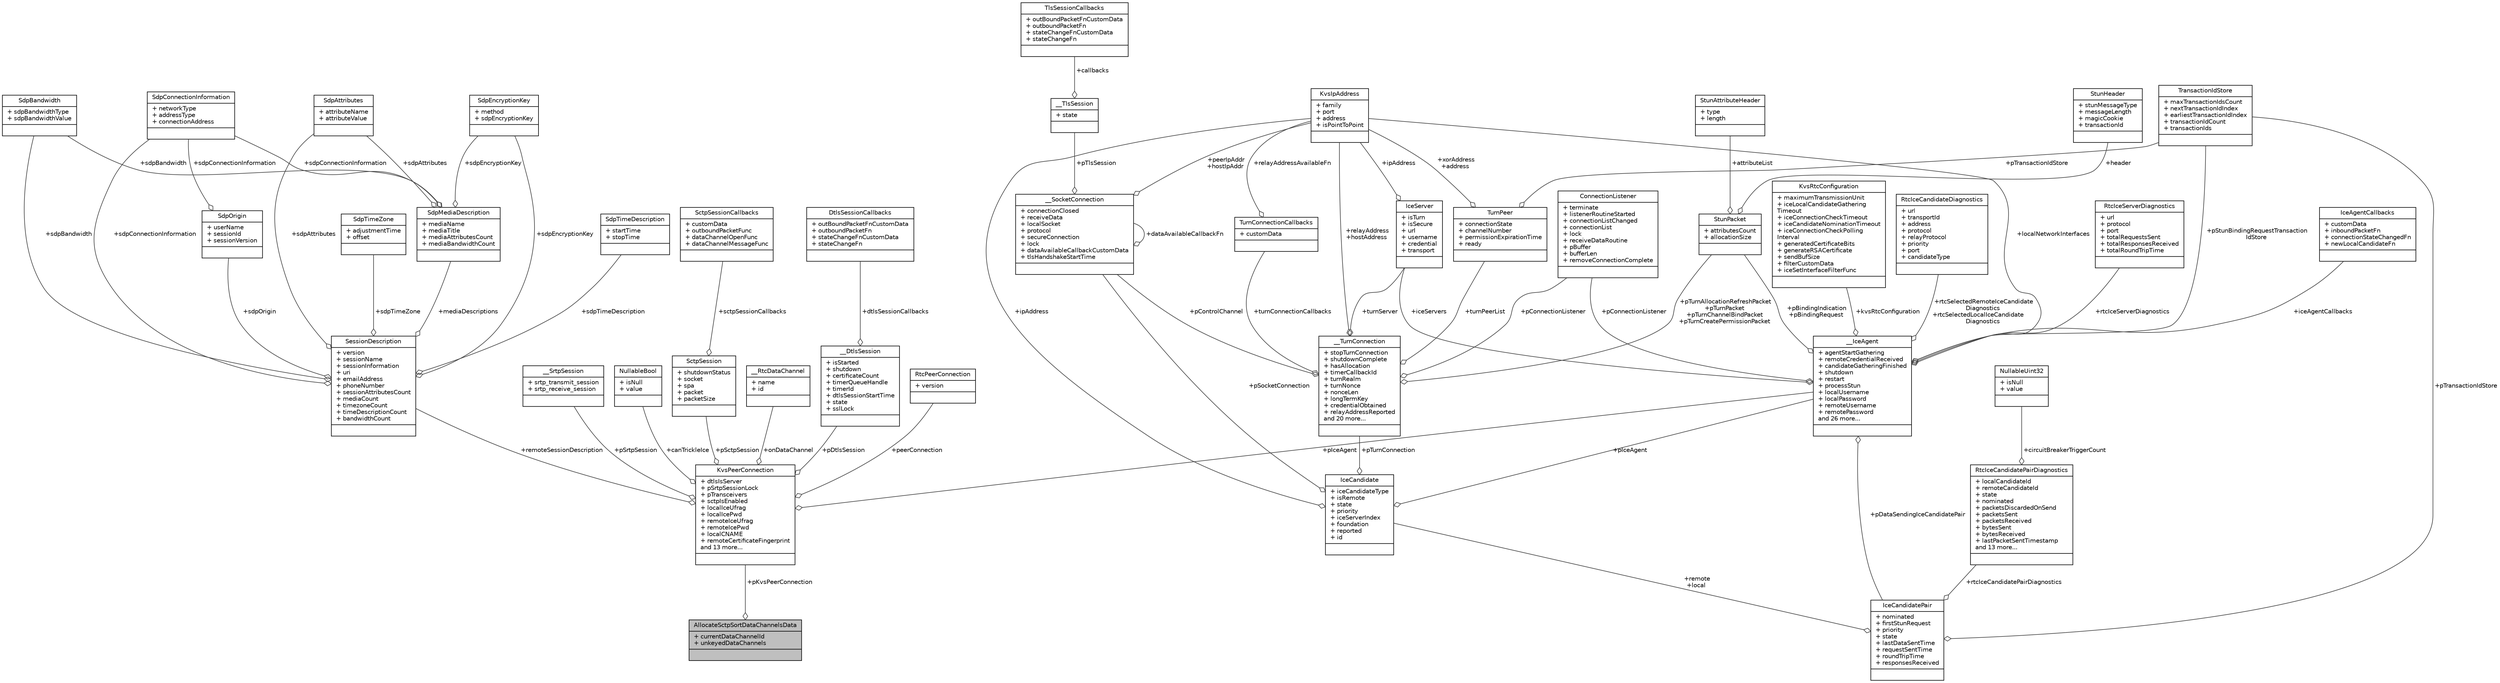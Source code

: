 digraph "AllocateSctpSortDataChannelsData"
{
 // LATEX_PDF_SIZE
  edge [fontname="Helvetica",fontsize="10",labelfontname="Helvetica",labelfontsize="10"];
  node [fontname="Helvetica",fontsize="10",shape=record];
  Node1 [label="{AllocateSctpSortDataChannelsData\n|+ currentDataChannelId\l+ unkeyedDataChannels\l|}",height=0.2,width=0.4,color="black", fillcolor="grey75", style="filled", fontcolor="black",tooltip=" "];
  Node2 -> Node1 [color="grey25",fontsize="10",style="solid",label=" +pKvsPeerConnection" ,arrowhead="odiamond",fontname="Helvetica"];
  Node2 [label="{KvsPeerConnection\n|+ dtlsIsServer\l+ pSrtpSessionLock\l+ pTransceivers\l+ sctpIsEnabled\l+ localIceUfrag\l+ localIcePwd\l+ remoteIceUfrag\l+ remoteIcePwd\l+ localCNAME\l+ remoteCertificateFingerprint\land 13 more...\l|}",height=0.2,width=0.4,color="black", fillcolor="white", style="filled",URL="$structKvsPeerConnection.html",tooltip=" "];
  Node3 -> Node2 [color="grey25",fontsize="10",style="solid",label=" +remoteSessionDescription" ,arrowhead="odiamond",fontname="Helvetica"];
  Node3 [label="{SessionDescription\n|+ version\l+ sessionName\l+ sessionInformation\l+ uri\l+ emailAddress\l+ phoneNumber\l+ sessionAttributesCount\l+ mediaCount\l+ timezoneCount\l+ timeDescriptionCount\l+ bandwidthCount\l|}",height=0.2,width=0.4,color="black", fillcolor="white", style="filled",URL="$structSessionDescription.html",tooltip=" "];
  Node4 -> Node3 [color="grey25",fontsize="10",style="solid",label=" +sdpBandwidth" ,arrowhead="odiamond",fontname="Helvetica"];
  Node4 [label="{SdpBandwidth\n|+ sdpBandwidthType\l+ sdpBandwidthValue\l|}",height=0.2,width=0.4,color="black", fillcolor="white", style="filled",URL="$structSdpBandwidth.html",tooltip=" "];
  Node5 -> Node3 [color="grey25",fontsize="10",style="solid",label=" +sdpEncryptionKey" ,arrowhead="odiamond",fontname="Helvetica"];
  Node5 [label="{SdpEncryptionKey\n|+ method\l+ sdpEncryptionKey\l|}",height=0.2,width=0.4,color="black", fillcolor="white", style="filled",URL="$structSdpEncryptionKey.html",tooltip=" "];
  Node6 -> Node3 [color="grey25",fontsize="10",style="solid",label=" +sdpAttributes" ,arrowhead="odiamond",fontname="Helvetica"];
  Node6 [label="{SdpAttributes\n|+ attributeName\l+ attributeValue\l|}",height=0.2,width=0.4,color="black", fillcolor="white", style="filled",URL="$structSdpAttributes.html",tooltip=" "];
  Node7 -> Node3 [color="grey25",fontsize="10",style="solid",label=" +sdpTimeZone" ,arrowhead="odiamond",fontname="Helvetica"];
  Node7 [label="{SdpTimeZone\n|+ adjustmentTime\l+ offset\l|}",height=0.2,width=0.4,color="black", fillcolor="white", style="filled",URL="$structSdpTimeZone.html",tooltip=" "];
  Node8 -> Node3 [color="grey25",fontsize="10",style="solid",label=" +sdpOrigin" ,arrowhead="odiamond",fontname="Helvetica"];
  Node8 [label="{SdpOrigin\n|+ userName\l+ sessionId\l+ sessionVersion\l|}",height=0.2,width=0.4,color="black", fillcolor="white", style="filled",URL="$structSdpOrigin.html",tooltip=" "];
  Node9 -> Node8 [color="grey25",fontsize="10",style="solid",label=" +sdpConnectionInformation" ,arrowhead="odiamond",fontname="Helvetica"];
  Node9 [label="{SdpConnectionInformation\n|+ networkType\l+ addressType\l+ connectionAddress\l|}",height=0.2,width=0.4,color="black", fillcolor="white", style="filled",URL="$structSdpConnectionInformation.html",tooltip=" "];
  Node10 -> Node3 [color="grey25",fontsize="10",style="solid",label=" +sdpTimeDescription" ,arrowhead="odiamond",fontname="Helvetica"];
  Node10 [label="{SdpTimeDescription\n|+ startTime\l+ stopTime\l|}",height=0.2,width=0.4,color="black", fillcolor="white", style="filled",URL="$structSdpTimeDescription.html",tooltip=" "];
  Node11 -> Node3 [color="grey25",fontsize="10",style="solid",label=" +mediaDescriptions" ,arrowhead="odiamond",fontname="Helvetica"];
  Node11 [label="{SdpMediaDescription\n|+ mediaName\l+ mediaTitle\l+ mediaAttributesCount\l+ mediaBandwidthCount\l|}",height=0.2,width=0.4,color="black", fillcolor="white", style="filled",URL="$structSdpMediaDescription.html",tooltip=" "];
  Node4 -> Node11 [color="grey25",fontsize="10",style="solid",label=" +sdpBandwidth" ,arrowhead="odiamond",fontname="Helvetica"];
  Node5 -> Node11 [color="grey25",fontsize="10",style="solid",label=" +sdpEncryptionKey" ,arrowhead="odiamond",fontname="Helvetica"];
  Node6 -> Node11 [color="grey25",fontsize="10",style="solid",label=" +sdpAttributes" ,arrowhead="odiamond",fontname="Helvetica"];
  Node9 -> Node11 [color="grey25",fontsize="10",style="solid",label=" +sdpConnectionInformation" ,arrowhead="odiamond",fontname="Helvetica"];
  Node9 -> Node3 [color="grey25",fontsize="10",style="solid",label=" +sdpConnectionInformation" ,arrowhead="odiamond",fontname="Helvetica"];
  Node12 -> Node2 [color="grey25",fontsize="10",style="solid",label=" +pSrtpSession" ,arrowhead="odiamond",fontname="Helvetica"];
  Node12 [label="{__SrtpSession\n|+ srtp_transmit_session\l+ srtp_receive_session\l|}",height=0.2,width=0.4,color="black", fillcolor="white", style="filled",URL="$struct____SrtpSession.html",tooltip=" "];
  Node13 -> Node2 [color="grey25",fontsize="10",style="solid",label=" +canTrickleIce" ,arrowhead="odiamond",fontname="Helvetica"];
  Node13 [label="{NullableBool\n|+ isNull\l+ value\l|}",height=0.2,width=0.4,color="black", fillcolor="white", style="filled",URL="$structNullableBool.html",tooltip=" "];
  Node14 -> Node2 [color="grey25",fontsize="10",style="solid",label=" +pSctpSession" ,arrowhead="odiamond",fontname="Helvetica"];
  Node14 [label="{SctpSession\n|+ shutdownStatus\l+ socket\l+ spa\l+ packet\l+ packetSize\l|}",height=0.2,width=0.4,color="black", fillcolor="white", style="filled",URL="$structSctpSession.html",tooltip=" "];
  Node15 -> Node14 [color="grey25",fontsize="10",style="solid",label=" +sctpSessionCallbacks" ,arrowhead="odiamond",fontname="Helvetica"];
  Node15 [label="{SctpSessionCallbacks\n|+ customData\l+ outboundPacketFunc\l+ dataChannelOpenFunc\l+ dataChannelMessageFunc\l|}",height=0.2,width=0.4,color="black", fillcolor="white", style="filled",URL="$structSctpSessionCallbacks.html",tooltip=" "];
  Node16 -> Node2 [color="grey25",fontsize="10",style="solid",label=" +onDataChannel" ,arrowhead="odiamond",fontname="Helvetica"];
  Node16 [label="{__RtcDataChannel\n|+ name\l+ id\l|}",height=0.2,width=0.4,color="black", fillcolor="white", style="filled",URL="$struct____RtcDataChannel.html",tooltip="RtcDataChannel represents a bi-directional data channel between two peers."];
  Node17 -> Node2 [color="grey25",fontsize="10",style="solid",label=" +pDtlsSession" ,arrowhead="odiamond",fontname="Helvetica"];
  Node17 [label="{__DtlsSession\n|+ isStarted\l+ shutdown\l+ certificateCount\l+ timerQueueHandle\l+ timerId\l+ dtlsSessionStartTime\l+ state\l+ sslLock\l|}",height=0.2,width=0.4,color="black", fillcolor="white", style="filled",URL="$struct____DtlsSession.html",tooltip=" "];
  Node18 -> Node17 [color="grey25",fontsize="10",style="solid",label=" +dtlsSessionCallbacks" ,arrowhead="odiamond",fontname="Helvetica"];
  Node18 [label="{DtlsSessionCallbacks\n|+ outBoundPacketFnCustomData\l+ outboundPacketFn\l+ stateChangeFnCustomData\l+ stateChangeFn\l|}",height=0.2,width=0.4,color="black", fillcolor="white", style="filled",URL="$structDtlsSessionCallbacks.html",tooltip=" "];
  Node19 -> Node2 [color="grey25",fontsize="10",style="solid",label=" +pIceAgent" ,arrowhead="odiamond",fontname="Helvetica"];
  Node19 [label="{__IceAgent\n|+ agentStartGathering\l+ remoteCredentialReceived\l+ candidateGatheringFinished\l+ shutdown\l+ restart\l+ processStun\l+ localUsername\l+ localPassword\l+ remoteUsername\l+ remotePassword\land 26 more...\l|}",height=0.2,width=0.4,color="black", fillcolor="white", style="filled",URL="$struct____IceAgent.html",tooltip=" "];
  Node20 -> Node19 [color="grey25",fontsize="10",style="solid",label=" +iceServers" ,arrowhead="odiamond",fontname="Helvetica"];
  Node20 [label="{IceServer\n|+ isTurn\l+ isSecure\l+ url\l+ username\l+ credential\l+ transport\l|}",height=0.2,width=0.4,color="black", fillcolor="white", style="filled",URL="$structIceServer.html",tooltip=" "];
  Node21 -> Node20 [color="grey25",fontsize="10",style="solid",label=" +ipAddress" ,arrowhead="odiamond",fontname="Helvetica"];
  Node21 [label="{KvsIpAddress\n|+ family\l+ port\l+ address\l+ isPointToPoint\l|}",height=0.2,width=0.4,color="black", fillcolor="white", style="filled",URL="$structKvsIpAddress.html",tooltip=" "];
  Node22 -> Node19 [color="grey25",fontsize="10",style="solid",label=" +iceAgentCallbacks" ,arrowhead="odiamond",fontname="Helvetica"];
  Node22 [label="{IceAgentCallbacks\n|+ customData\l+ inboundPacketFn\l+ connectionStateChangedFn\l+ newLocalCandidateFn\l|}",height=0.2,width=0.4,color="black", fillcolor="white", style="filled",URL="$structIceAgentCallbacks.html",tooltip=" "];
  Node21 -> Node19 [color="grey25",fontsize="10",style="solid",label=" +localNetworkInterfaces" ,arrowhead="odiamond",fontname="Helvetica"];
  Node23 -> Node19 [color="grey25",fontsize="10",style="solid",label=" +pStunBindingRequestTransaction\lIdStore" ,arrowhead="odiamond",fontname="Helvetica"];
  Node23 [label="{TransactionIdStore\n|+ maxTransactionIdsCount\l+ nextTransactionIdIndex\l+ earliestTransactionIdIndex\l+ transactionIdCount\l+ transactionIds\l|}",height=0.2,width=0.4,color="black", fillcolor="white", style="filled",URL="$structTransactionIdStore.html",tooltip=" "];
  Node24 -> Node19 [color="grey25",fontsize="10",style="solid",label=" +kvsRtcConfiguration" ,arrowhead="odiamond",fontname="Helvetica"];
  Node24 [label="{KvsRtcConfiguration\n|+ maximumTransmissionUnit\l+ iceLocalCandidateGathering\lTimeout\l+ iceConnectionCheckTimeout\l+ iceCandidateNominationTimeout\l+ iceConnectionCheckPolling\lInterval\l+ generatedCertificateBits\l+ generateRSACertificate\l+ sendBufSize\l+ filterCustomData\l+ iceSetInterfaceFilterFunc\l|}",height=0.2,width=0.4,color="black", fillcolor="white", style="filled",URL="$structKvsRtcConfiguration.html",tooltip=" "];
  Node25 -> Node19 [color="grey25",fontsize="10",style="solid",label=" +rtcIceServerDiagnostics" ,arrowhead="odiamond",fontname="Helvetica"];
  Node25 [label="{RtcIceServerDiagnostics\n|+ url\l+ protocol\l+ port\l+ totalRequestsSent\l+ totalResponsesReceived\l+ totalRoundTripTime\l|}",height=0.2,width=0.4,color="black", fillcolor="white", style="filled",URL="$structRtcIceServerDiagnostics.html",tooltip=" "];
  Node26 -> Node19 [color="grey25",fontsize="10",style="solid",label=" +pDataSendingIceCandidatePair" ,arrowhead="odiamond",fontname="Helvetica"];
  Node26 [label="{IceCandidatePair\n|+ nominated\l+ firstStunRequest\l+ priority\l+ state\l+ lastDataSentTime\l+ requestSentTime\l+ roundTripTime\l+ responsesReceived\l|}",height=0.2,width=0.4,color="black", fillcolor="white", style="filled",URL="$structIceCandidatePair.html",tooltip=" "];
  Node23 -> Node26 [color="grey25",fontsize="10",style="solid",label=" +pTransactionIdStore" ,arrowhead="odiamond",fontname="Helvetica"];
  Node27 -> Node26 [color="grey25",fontsize="10",style="solid",label=" +remote\n+local" ,arrowhead="odiamond",fontname="Helvetica"];
  Node27 [label="{IceCandidate\n|+ iceCandidateType\l+ isRemote\l+ state\l+ priority\l+ iceServerIndex\l+ foundation\l+ reported\l+ id\l|}",height=0.2,width=0.4,color="black", fillcolor="white", style="filled",URL="$structIceCandidate.html",tooltip=" "];
  Node28 -> Node27 [color="grey25",fontsize="10",style="solid",label=" +pTurnConnection" ,arrowhead="odiamond",fontname="Helvetica"];
  Node28 [label="{__TurnConnection\n|+ stopTurnConnection\l+ shutdownComplete\l+ hasAllocation\l+ timerCallbackId\l+ turnRealm\l+ turnNonce\l+ nonceLen\l+ longTermKey\l+ credentialObtained\l+ relayAddressReported\land 20 more...\l|}",height=0.2,width=0.4,color="black", fillcolor="white", style="filled",URL="$struct____TurnConnection.html",tooltip=" "];
  Node20 -> Node28 [color="grey25",fontsize="10",style="solid",label=" +turnServer" ,arrowhead="odiamond",fontname="Helvetica"];
  Node21 -> Node28 [color="grey25",fontsize="10",style="solid",label=" +relayAddress\n+hostAddress" ,arrowhead="odiamond",fontname="Helvetica"];
  Node29 -> Node28 [color="grey25",fontsize="10",style="solid",label=" +pConnectionListener" ,arrowhead="odiamond",fontname="Helvetica"];
  Node29 [label="{ConnectionListener\n|+ terminate\l+ listenerRoutineStarted\l+ connectionListChanged\l+ connectionList\l+ lock\l+ receiveDataRoutine\l+ pBuffer\l+ bufferLen\l+ removeConnectionComplete\l|}",height=0.2,width=0.4,color="black", fillcolor="white", style="filled",URL="$structConnectionListener.html",tooltip=" "];
  Node30 -> Node28 [color="grey25",fontsize="10",style="solid",label=" +pTurnAllocationRefreshPacket\n+pTurnPacket\n+pTurnChannelBindPacket\n+pTurnCreatePermissionPacket" ,arrowhead="odiamond",fontname="Helvetica"];
  Node30 [label="{StunPacket\n|+ attributesCount\l+ allocationSize\l|}",height=0.2,width=0.4,color="black", fillcolor="white", style="filled",URL="$structStunPacket.html",tooltip=" "];
  Node31 -> Node30 [color="grey25",fontsize="10",style="solid",label=" +header" ,arrowhead="odiamond",fontname="Helvetica"];
  Node31 [label="{StunHeader\n|+ stunMessageType\l+ messageLength\l+ magicCookie\l+ transactionId\l|}",height=0.2,width=0.4,color="black", fillcolor="white", style="filled",URL="$structStunHeader.html",tooltip=" "];
  Node32 -> Node30 [color="grey25",fontsize="10",style="solid",label=" +attributeList" ,arrowhead="odiamond",fontname="Helvetica"];
  Node32 [label="{StunAttributeHeader\n|+ type\l+ length\l|}",height=0.2,width=0.4,color="black", fillcolor="white", style="filled",URL="$structStunAttributeHeader.html",tooltip=" "];
  Node33 -> Node28 [color="grey25",fontsize="10",style="solid",label=" +turnPeerList" ,arrowhead="odiamond",fontname="Helvetica"];
  Node33 [label="{TurnPeer\n|+ connectionState\l+ channelNumber\l+ permissionExpirationTime\l+ ready\l|}",height=0.2,width=0.4,color="black", fillcolor="white", style="filled",URL="$structTurnPeer.html",tooltip=" "];
  Node21 -> Node33 [color="grey25",fontsize="10",style="solid",label=" +xorAddress\n+address" ,arrowhead="odiamond",fontname="Helvetica"];
  Node23 -> Node33 [color="grey25",fontsize="10",style="solid",label=" +pTransactionIdStore" ,arrowhead="odiamond",fontname="Helvetica"];
  Node34 -> Node28 [color="grey25",fontsize="10",style="solid",label=" +pControlChannel" ,arrowhead="odiamond",fontname="Helvetica"];
  Node34 [label="{__SocketConnection\n|+ connectionClosed\l+ receiveData\l+ localSocket\l+ protocol\l+ secureConnection\l+ lock\l+ dataAvailableCallbackCustomData\l+ tlsHandshakeStartTime\l|}",height=0.2,width=0.4,color="black", fillcolor="white", style="filled",URL="$struct____SocketConnection.html",tooltip=" "];
  Node21 -> Node34 [color="grey25",fontsize="10",style="solid",label=" +peerIpAddr\n+hostIpAddr" ,arrowhead="odiamond",fontname="Helvetica"];
  Node34 -> Node34 [color="grey25",fontsize="10",style="solid",label=" +dataAvailableCallbackFn" ,arrowhead="odiamond",fontname="Helvetica"];
  Node35 -> Node34 [color="grey25",fontsize="10",style="solid",label=" +pTlsSession" ,arrowhead="odiamond",fontname="Helvetica"];
  Node35 [label="{__TlsSession\n|+ state\l|}",height=0.2,width=0.4,color="black", fillcolor="white", style="filled",URL="$struct____TlsSession.html",tooltip=" "];
  Node36 -> Node35 [color="grey25",fontsize="10",style="solid",label=" +callbacks" ,arrowhead="odiamond",fontname="Helvetica"];
  Node36 [label="{TlsSessionCallbacks\n|+ outBoundPacketFnCustomData\l+ outboundPacketFn\l+ stateChangeFnCustomData\l+ stateChangeFn\l|}",height=0.2,width=0.4,color="black", fillcolor="white", style="filled",URL="$structTlsSessionCallbacks.html",tooltip=" "];
  Node37 -> Node28 [color="grey25",fontsize="10",style="solid",label=" +turnConnectionCallbacks" ,arrowhead="odiamond",fontname="Helvetica"];
  Node37 [label="{TurnConnectionCallbacks\n|+ customData\l|}",height=0.2,width=0.4,color="black", fillcolor="white", style="filled",URL="$structTurnConnectionCallbacks.html",tooltip=" "];
  Node21 -> Node37 [color="grey25",fontsize="10",style="solid",label=" +relayAddressAvailableFn" ,arrowhead="odiamond",fontname="Helvetica"];
  Node21 -> Node27 [color="grey25",fontsize="10",style="solid",label=" +ipAddress" ,arrowhead="odiamond",fontname="Helvetica"];
  Node34 -> Node27 [color="grey25",fontsize="10",style="solid",label=" +pSocketConnection" ,arrowhead="odiamond",fontname="Helvetica"];
  Node19 -> Node27 [color="grey25",fontsize="10",style="solid",label=" +pIceAgent" ,arrowhead="odiamond",fontname="Helvetica"];
  Node38 -> Node26 [color="grey25",fontsize="10",style="solid",label=" +rtcIceCandidatePairDiagnostics" ,arrowhead="odiamond",fontname="Helvetica"];
  Node38 [label="{RtcIceCandidatePairDiagnostics\n|+ localCandidateId\l+ remoteCandidateId\l+ state\l+ nominated\l+ packetsDiscardedOnSend\l+ packetsSent\l+ packetsReceived\l+ bytesSent\l+ bytesReceived\l+ lastPacketSentTimestamp\land 13 more...\l|}",height=0.2,width=0.4,color="black", fillcolor="white", style="filled",URL="$structRtcIceCandidatePairDiagnostics.html",tooltip=" "];
  Node39 -> Node38 [color="grey25",fontsize="10",style="solid",label=" +circuitBreakerTriggerCount" ,arrowhead="odiamond",fontname="Helvetica"];
  Node39 [label="{NullableUint32\n|+ isNull\l+ value\l|}",height=0.2,width=0.4,color="black", fillcolor="white", style="filled",URL="$structNullableUint32.html",tooltip="Custom data type to allow setting UINT32 data type to NULL since C does not support setting basic dat..."];
  Node30 -> Node19 [color="grey25",fontsize="10",style="solid",label=" +pBindingIndication\n+pBindingRequest" ,arrowhead="odiamond",fontname="Helvetica"];
  Node29 -> Node19 [color="grey25",fontsize="10",style="solid",label=" +pConnectionListener" ,arrowhead="odiamond",fontname="Helvetica"];
  Node40 -> Node19 [color="grey25",fontsize="10",style="solid",label=" +rtcSelectedRemoteIceCandidate\lDiagnostics\n+rtcSelectedLocalIceCandidate\lDiagnostics" ,arrowhead="odiamond",fontname="Helvetica"];
  Node40 [label="{RtcIceCandidateDiagnostics\n|+ url\l+ transportId\l+ address\l+ protocol\l+ relayProtocol\l+ priority\l+ port\l+ candidateType\l|}",height=0.2,width=0.4,color="black", fillcolor="white", style="filled",URL="$structRtcIceCandidateDiagnostics.html",tooltip=" "];
  Node41 -> Node2 [color="grey25",fontsize="10",style="solid",label=" +peerConnection" ,arrowhead="odiamond",fontname="Helvetica"];
  Node41 [label="{RtcPeerConnection\n|+ version\l|}",height=0.2,width=0.4,color="black", fillcolor="white", style="filled",URL="$structRtcPeerConnection.html",tooltip=" "];
}
